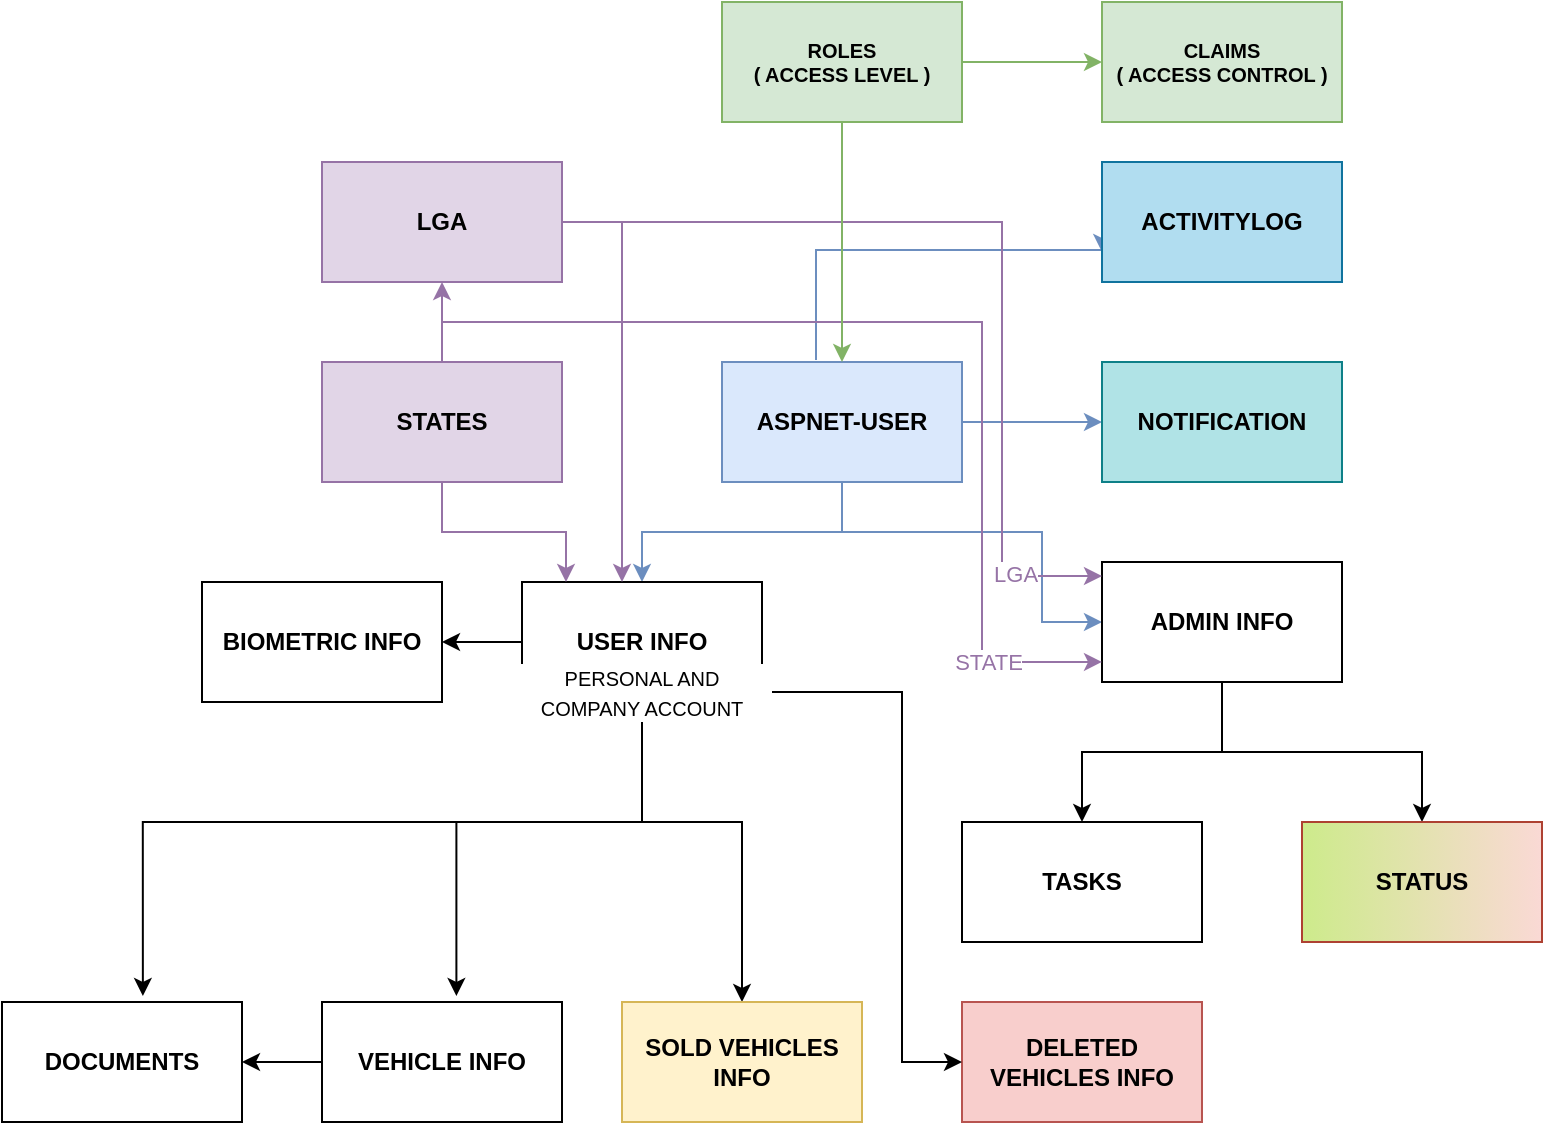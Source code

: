 <mxfile version="20.0.1" type="github">
  <diagram id="QxaEvgtWDEGrPVIypcde" name="Page-1">
    <mxGraphModel dx="1038" dy="1754" grid="1" gridSize="10" guides="1" tooltips="1" connect="1" arrows="1" fold="1" page="1" pageScale="1" pageWidth="827" pageHeight="1169" math="0" shadow="0">
      <root>
        <mxCell id="0" />
        <mxCell id="1" parent="0" />
        <mxCell id="cPWEJjM0-uG9yfalC7vt-35" style="edgeStyle=orthogonalEdgeStyle;rounded=0;orthogonalLoop=1;jettySize=auto;html=1;fontSize=12;fillColor=#dae8fc;strokeColor=#6c8ebf;" edge="1" parent="1" source="cPWEJjM0-uG9yfalC7vt-1" target="cPWEJjM0-uG9yfalC7vt-2">
          <mxGeometry relative="1" as="geometry">
            <mxPoint x="330" y="180" as="targetPoint" />
          </mxGeometry>
        </mxCell>
        <mxCell id="cPWEJjM0-uG9yfalC7vt-37" style="edgeStyle=orthogonalEdgeStyle;rounded=0;orthogonalLoop=1;jettySize=auto;html=1;fontSize=12;fillColor=#dae8fc;strokeColor=#6c8ebf;" edge="1" parent="1" source="cPWEJjM0-uG9yfalC7vt-1" target="cPWEJjM0-uG9yfalC7vt-6">
          <mxGeometry relative="1" as="geometry">
            <mxPoint x="490" y="190" as="targetPoint" />
            <Array as="points">
              <mxPoint x="430" y="165" />
              <mxPoint x="530" y="165" />
            </Array>
          </mxGeometry>
        </mxCell>
        <mxCell id="cPWEJjM0-uG9yfalC7vt-66" value="" style="edgeStyle=orthogonalEdgeStyle;rounded=0;orthogonalLoop=1;jettySize=auto;html=1;fontSize=12;fontColor=#000000;fillColor=#dae8fc;strokeColor=#6c8ebf;" edge="1" parent="1" source="cPWEJjM0-uG9yfalC7vt-1" target="cPWEJjM0-uG9yfalC7vt-65">
          <mxGeometry relative="1" as="geometry" />
        </mxCell>
        <mxCell id="cPWEJjM0-uG9yfalC7vt-84" style="edgeStyle=orthogonalEdgeStyle;rounded=0;orthogonalLoop=1;jettySize=auto;html=1;fontSize=10;fontColor=#000000;entryX=0;entryY=0.75;entryDx=0;entryDy=0;fillColor=#dae8fc;strokeColor=#6c8ebf;" edge="1" parent="1" target="cPWEJjM0-uG9yfalC7vt-74">
          <mxGeometry relative="1" as="geometry">
            <mxPoint x="547" y="24" as="targetPoint" />
            <mxPoint x="417" y="79" as="sourcePoint" />
            <Array as="points">
              <mxPoint x="417" y="24" />
            </Array>
          </mxGeometry>
        </mxCell>
        <mxCell id="cPWEJjM0-uG9yfalC7vt-1" value="&lt;b&gt;ASPNET-USER&lt;/b&gt;" style="rounded=0;whiteSpace=wrap;html=1;fillColor=#dae8fc;strokeColor=#6c8ebf;" vertex="1" parent="1">
          <mxGeometry x="370" y="80" width="120" height="60" as="geometry" />
        </mxCell>
        <mxCell id="cPWEJjM0-uG9yfalC7vt-24" value="" style="edgeStyle=orthogonalEdgeStyle;rounded=0;orthogonalLoop=1;jettySize=auto;html=1;fontSize=12;" edge="1" parent="1" source="cPWEJjM0-uG9yfalC7vt-2" target="cPWEJjM0-uG9yfalC7vt-23">
          <mxGeometry relative="1" as="geometry" />
        </mxCell>
        <mxCell id="cPWEJjM0-uG9yfalC7vt-60" style="edgeStyle=orthogonalEdgeStyle;rounded=0;orthogonalLoop=1;jettySize=auto;html=1;fontSize=12;fontColor=#000000;entryX=0.587;entryY=-0.05;entryDx=0;entryDy=0;entryPerimeter=0;" edge="1" parent="1" source="cPWEJjM0-uG9yfalC7vt-2" target="cPWEJjM0-uG9yfalC7vt-11">
          <mxGeometry relative="1" as="geometry">
            <mxPoint x="80" y="370" as="targetPoint" />
            <Array as="points">
              <mxPoint x="330" y="310" />
              <mxPoint x="80" y="310" />
            </Array>
          </mxGeometry>
        </mxCell>
        <mxCell id="cPWEJjM0-uG9yfalC7vt-62" style="edgeStyle=orthogonalEdgeStyle;rounded=0;orthogonalLoop=1;jettySize=auto;html=1;fontSize=12;fontColor=#000000;entryX=0.5;entryY=0;entryDx=0;entryDy=0;" edge="1" parent="1" source="cPWEJjM0-uG9yfalC7vt-2" target="cPWEJjM0-uG9yfalC7vt-57">
          <mxGeometry relative="1" as="geometry">
            <mxPoint x="380" y="390" as="targetPoint" />
            <Array as="points">
              <mxPoint x="330" y="310" />
              <mxPoint x="380" y="310" />
            </Array>
          </mxGeometry>
        </mxCell>
        <mxCell id="cPWEJjM0-uG9yfalC7vt-63" style="edgeStyle=orthogonalEdgeStyle;rounded=0;orthogonalLoop=1;jettySize=auto;html=1;entryX=0.56;entryY=-0.05;entryDx=0;entryDy=0;entryPerimeter=0;fontSize=12;fontColor=#000000;" edge="1" parent="1" source="cPWEJjM0-uG9yfalC7vt-2" target="cPWEJjM0-uG9yfalC7vt-10">
          <mxGeometry relative="1" as="geometry">
            <Array as="points">
              <mxPoint x="330" y="310" />
              <mxPoint x="237" y="310" />
            </Array>
          </mxGeometry>
        </mxCell>
        <mxCell id="cPWEJjM0-uG9yfalC7vt-2" value="&lt;b&gt;&lt;font style=&quot;font-size: 12px;&quot;&gt;USER INFO&lt;/font&gt;&lt;/b&gt;" style="rounded=0;whiteSpace=wrap;html=1;" vertex="1" parent="1">
          <mxGeometry x="270" y="190" width="120" height="60" as="geometry" />
        </mxCell>
        <mxCell id="cPWEJjM0-uG9yfalC7vt-46" value="" style="edgeStyle=orthogonalEdgeStyle;rounded=0;orthogonalLoop=1;jettySize=auto;html=1;fontSize=12;" edge="1" parent="1" source="cPWEJjM0-uG9yfalC7vt-6" target="cPWEJjM0-uG9yfalC7vt-45">
          <mxGeometry relative="1" as="geometry" />
        </mxCell>
        <mxCell id="cPWEJjM0-uG9yfalC7vt-50" style="edgeStyle=orthogonalEdgeStyle;rounded=0;orthogonalLoop=1;jettySize=auto;html=1;entryX=0.5;entryY=0;entryDx=0;entryDy=0;fontSize=12;" edge="1" parent="1" source="cPWEJjM0-uG9yfalC7vt-6" target="cPWEJjM0-uG9yfalC7vt-49">
          <mxGeometry relative="1" as="geometry" />
        </mxCell>
        <mxCell id="cPWEJjM0-uG9yfalC7vt-6" value="&lt;b&gt;&lt;font style=&quot;font-size: 12px;&quot;&gt;ADMIN INFO&lt;/font&gt;&lt;/b&gt;" style="rounded=0;whiteSpace=wrap;html=1;" vertex="1" parent="1">
          <mxGeometry x="560" y="180" width="120" height="60" as="geometry" />
        </mxCell>
        <mxCell id="cPWEJjM0-uG9yfalC7vt-33" value="" style="edgeStyle=orthogonalEdgeStyle;rounded=0;orthogonalLoop=1;jettySize=auto;html=1;fontSize=12;" edge="1" parent="1" source="cPWEJjM0-uG9yfalC7vt-10" target="cPWEJjM0-uG9yfalC7vt-11">
          <mxGeometry relative="1" as="geometry" />
        </mxCell>
        <mxCell id="cPWEJjM0-uG9yfalC7vt-10" value="&lt;b&gt;&lt;font style=&quot;font-size: 12px;&quot;&gt;VEHICLE INFO&lt;/font&gt;&lt;/b&gt;" style="rounded=0;whiteSpace=wrap;html=1;" vertex="1" parent="1">
          <mxGeometry x="170" y="400" width="120" height="60" as="geometry" />
        </mxCell>
        <mxCell id="cPWEJjM0-uG9yfalC7vt-11" value="&lt;b&gt;&lt;font style=&quot;font-size: 12px;&quot;&gt;DOCUMENTS&lt;/font&gt;&lt;/b&gt;" style="rounded=0;whiteSpace=wrap;html=1;" vertex="1" parent="1">
          <mxGeometry x="10" y="400" width="120" height="60" as="geometry" />
        </mxCell>
        <mxCell id="cPWEJjM0-uG9yfalC7vt-32" value="" style="edgeStyle=orthogonalEdgeStyle;rounded=0;orthogonalLoop=1;jettySize=auto;html=1;fontSize=12;fillColor=#e1d5e7;strokeColor=#9673a6;" edge="1" parent="1" source="cPWEJjM0-uG9yfalC7vt-22" target="cPWEJjM0-uG9yfalC7vt-19">
          <mxGeometry relative="1" as="geometry" />
        </mxCell>
        <mxCell id="cPWEJjM0-uG9yfalC7vt-69" style="edgeStyle=orthogonalEdgeStyle;rounded=0;orthogonalLoop=1;jettySize=auto;html=1;fontSize=12;fontColor=#000000;fillColor=#e1d5e7;strokeColor=#9673a6;" edge="1" parent="1" source="cPWEJjM0-uG9yfalC7vt-19">
          <mxGeometry relative="1" as="geometry">
            <mxPoint x="320" y="190" as="targetPoint" />
            <Array as="points">
              <mxPoint x="320" y="10" />
            </Array>
          </mxGeometry>
        </mxCell>
        <mxCell id="cPWEJjM0-uG9yfalC7vt-90" style="edgeStyle=orthogonalEdgeStyle;rounded=0;orthogonalLoop=1;jettySize=auto;html=1;fillColor=#e1d5e7;strokeColor=#9673a6;" edge="1" parent="1" source="cPWEJjM0-uG9yfalC7vt-19">
          <mxGeometry relative="1" as="geometry">
            <mxPoint x="560" y="187" as="targetPoint" />
            <Array as="points">
              <mxPoint x="510" y="10" />
              <mxPoint x="510" y="187" />
            </Array>
          </mxGeometry>
        </mxCell>
        <mxCell id="cPWEJjM0-uG9yfalC7vt-99" value="&amp;nbsp;LGA" style="edgeLabel;html=1;align=center;verticalAlign=middle;resizable=0;points=[];fontColor=#9673A6;" vertex="1" connectable="0" parent="cPWEJjM0-uG9yfalC7vt-90">
          <mxGeometry x="0.798" y="1" relative="1" as="geometry">
            <mxPoint as="offset" />
          </mxGeometry>
        </mxCell>
        <mxCell id="cPWEJjM0-uG9yfalC7vt-19" value="&lt;b&gt;LGA&lt;/b&gt;" style="rounded=0;whiteSpace=wrap;html=1;fillColor=#e1d5e7;strokeColor=#9673a6;" vertex="1" parent="1">
          <mxGeometry x="170" y="-20" width="120" height="60" as="geometry" />
        </mxCell>
        <mxCell id="cPWEJjM0-uG9yfalC7vt-27" style="edgeStyle=orthogonalEdgeStyle;rounded=0;orthogonalLoop=1;jettySize=auto;html=1;fontSize=12;fillColor=#e1d5e7;strokeColor=#9673a6;" edge="1" parent="1" source="cPWEJjM0-uG9yfalC7vt-22" target="cPWEJjM0-uG9yfalC7vt-2">
          <mxGeometry relative="1" as="geometry">
            <Array as="points">
              <mxPoint x="230" y="165" />
              <mxPoint x="292" y="165" />
            </Array>
          </mxGeometry>
        </mxCell>
        <mxCell id="cPWEJjM0-uG9yfalC7vt-94" style="edgeStyle=orthogonalEdgeStyle;rounded=0;orthogonalLoop=1;jettySize=auto;html=1;entryX=0;entryY=0.833;entryDx=0;entryDy=0;entryPerimeter=0;fillColor=#e1d5e7;strokeColor=#9673a6;" edge="1" parent="1" source="cPWEJjM0-uG9yfalC7vt-22" target="cPWEJjM0-uG9yfalC7vt-6">
          <mxGeometry relative="1" as="geometry">
            <mxPoint x="550" y="230" as="targetPoint" />
            <Array as="points">
              <mxPoint x="230" y="60" />
              <mxPoint x="500" y="60" />
              <mxPoint x="500" y="230" />
            </Array>
          </mxGeometry>
        </mxCell>
        <mxCell id="cPWEJjM0-uG9yfalC7vt-97" value="STATE" style="edgeLabel;html=1;align=center;verticalAlign=middle;resizable=0;points=[];fontColor=#9673A6;" vertex="1" connectable="0" parent="cPWEJjM0-uG9yfalC7vt-94">
          <mxGeometry x="0.78" relative="1" as="geometry">
            <mxPoint as="offset" />
          </mxGeometry>
        </mxCell>
        <mxCell id="cPWEJjM0-uG9yfalC7vt-22" value="&lt;b&gt;STATES&lt;/b&gt;" style="rounded=0;whiteSpace=wrap;html=1;fillColor=#e1d5e7;strokeColor=#9673a6;" vertex="1" parent="1">
          <mxGeometry x="170" y="80" width="120" height="60" as="geometry" />
        </mxCell>
        <mxCell id="cPWEJjM0-uG9yfalC7vt-23" value="&lt;b&gt;BIOMETRIC INFO&lt;/b&gt;" style="rounded=0;whiteSpace=wrap;html=1;" vertex="1" parent="1">
          <mxGeometry x="110" y="190" width="120" height="60" as="geometry" />
        </mxCell>
        <mxCell id="cPWEJjM0-uG9yfalC7vt-45" value="&lt;b&gt;&lt;font style=&quot;font-size: 12px;&quot;&gt;TASKS&lt;/font&gt;&lt;/b&gt;" style="rounded=0;whiteSpace=wrap;html=1;" vertex="1" parent="1">
          <mxGeometry x="490" y="310" width="120" height="60" as="geometry" />
        </mxCell>
        <mxCell id="cPWEJjM0-uG9yfalC7vt-49" value="&lt;b&gt;&lt;font style=&quot;font-size: 12px;&quot;&gt;STATUS&lt;/font&gt;&lt;/b&gt;" style="rounded=0;whiteSpace=wrap;html=1;fillColor=#fad9d5;strokeColor=#ae4132;gradientDirection=west;gradientColor=#CDEB8B;" vertex="1" parent="1">
          <mxGeometry x="660" y="310" width="120" height="60" as="geometry" />
        </mxCell>
        <mxCell id="cPWEJjM0-uG9yfalC7vt-57" value="&lt;b&gt;&lt;font style=&quot;font-size: 12px;&quot;&gt;SOLD VEHICLES INFO&lt;/font&gt;&lt;/b&gt;" style="rounded=0;whiteSpace=wrap;html=1;fillColor=#fff2cc;strokeColor=#d6b656;" vertex="1" parent="1">
          <mxGeometry x="320" y="400" width="120" height="60" as="geometry" />
        </mxCell>
        <mxCell id="cPWEJjM0-uG9yfalC7vt-65" value="&lt;b&gt;NOTIFICATION&lt;/b&gt;" style="whiteSpace=wrap;html=1;rounded=0;fillColor=#b0e3e6;strokeColor=#0e8088;" vertex="1" parent="1">
          <mxGeometry x="560" y="80" width="120" height="60" as="geometry" />
        </mxCell>
        <mxCell id="cPWEJjM0-uG9yfalC7vt-74" value="&lt;b&gt;ACTIVITYLOG&lt;/b&gt;" style="rounded=0;whiteSpace=wrap;html=1;fillColor=#b1ddf0;strokeColor=#10739e;" vertex="1" parent="1">
          <mxGeometry x="560" y="-20" width="120" height="60" as="geometry" />
        </mxCell>
        <mxCell id="cPWEJjM0-uG9yfalC7vt-78" value="&lt;b&gt;DELETED VEHICLES INFO&lt;/b&gt;" style="rounded=0;whiteSpace=wrap;html=1;fillColor=#f8cecc;strokeColor=#b85450;" vertex="1" parent="1">
          <mxGeometry x="490" y="400" width="120" height="60" as="geometry" />
        </mxCell>
        <mxCell id="cPWEJjM0-uG9yfalC7vt-89" style="edgeStyle=orthogonalEdgeStyle;rounded=0;orthogonalLoop=1;jettySize=auto;html=1;fontSize=10;fontColor=#000000;entryX=0;entryY=0.5;entryDx=0;entryDy=0;" edge="1" parent="1" source="cPWEJjM0-uG9yfalC7vt-80" target="cPWEJjM0-uG9yfalC7vt-78">
          <mxGeometry relative="1" as="geometry">
            <mxPoint x="460" y="430" as="targetPoint" />
            <Array as="points">
              <mxPoint x="460" y="245" />
              <mxPoint x="460" y="430" />
            </Array>
          </mxGeometry>
        </mxCell>
        <mxCell id="cPWEJjM0-uG9yfalC7vt-80" value="&lt;font style=&quot;font-size: 10px;&quot;&gt;PERSONAL AND COMPANY ACCOUNT&lt;/font&gt;" style="text;html=1;strokeColor=none;fillColor=none;align=center;verticalAlign=middle;whiteSpace=wrap;rounded=0;labelBackgroundColor=#FFFFFF;fontSize=12;fontColor=#000000;" vertex="1" parent="1">
          <mxGeometry x="265" y="240" width="130" height="10" as="geometry" />
        </mxCell>
        <mxCell id="cPWEJjM0-uG9yfalC7vt-85" style="edgeStyle=orthogonalEdgeStyle;rounded=0;orthogonalLoop=1;jettySize=auto;html=1;fontSize=10;fontColor=#000000;fillColor=#d5e8d4;strokeColor=#82b366;" edge="1" parent="1" source="cPWEJjM0-uG9yfalC7vt-82" target="cPWEJjM0-uG9yfalC7vt-1">
          <mxGeometry relative="1" as="geometry" />
        </mxCell>
        <mxCell id="cPWEJjM0-uG9yfalC7vt-87" value="" style="edgeStyle=orthogonalEdgeStyle;rounded=0;orthogonalLoop=1;jettySize=auto;html=1;fontSize=10;fontColor=#000000;fillColor=#d5e8d4;strokeColor=#82b366;" edge="1" parent="1" source="cPWEJjM0-uG9yfalC7vt-82" target="cPWEJjM0-uG9yfalC7vt-86">
          <mxGeometry relative="1" as="geometry" />
        </mxCell>
        <mxCell id="cPWEJjM0-uG9yfalC7vt-82" value="&lt;b&gt;ROLES&lt;br&gt;( ACCESS LEVEL )&lt;/b&gt;" style="rounded=0;whiteSpace=wrap;html=1;labelBackgroundColor=none;fontSize=10;fillColor=#d5e8d4;strokeColor=#82b366;" vertex="1" parent="1">
          <mxGeometry x="370" y="-100" width="120" height="60" as="geometry" />
        </mxCell>
        <mxCell id="cPWEJjM0-uG9yfalC7vt-86" value="&lt;b&gt;CLAIMS&lt;br&gt;( ACCESS CONTROL )&lt;/b&gt;" style="whiteSpace=wrap;html=1;fontSize=10;fillColor=#d5e8d4;strokeColor=#82b366;rounded=0;labelBackgroundColor=none;" vertex="1" parent="1">
          <mxGeometry x="560" y="-100" width="120" height="60" as="geometry" />
        </mxCell>
      </root>
    </mxGraphModel>
  </diagram>
</mxfile>
